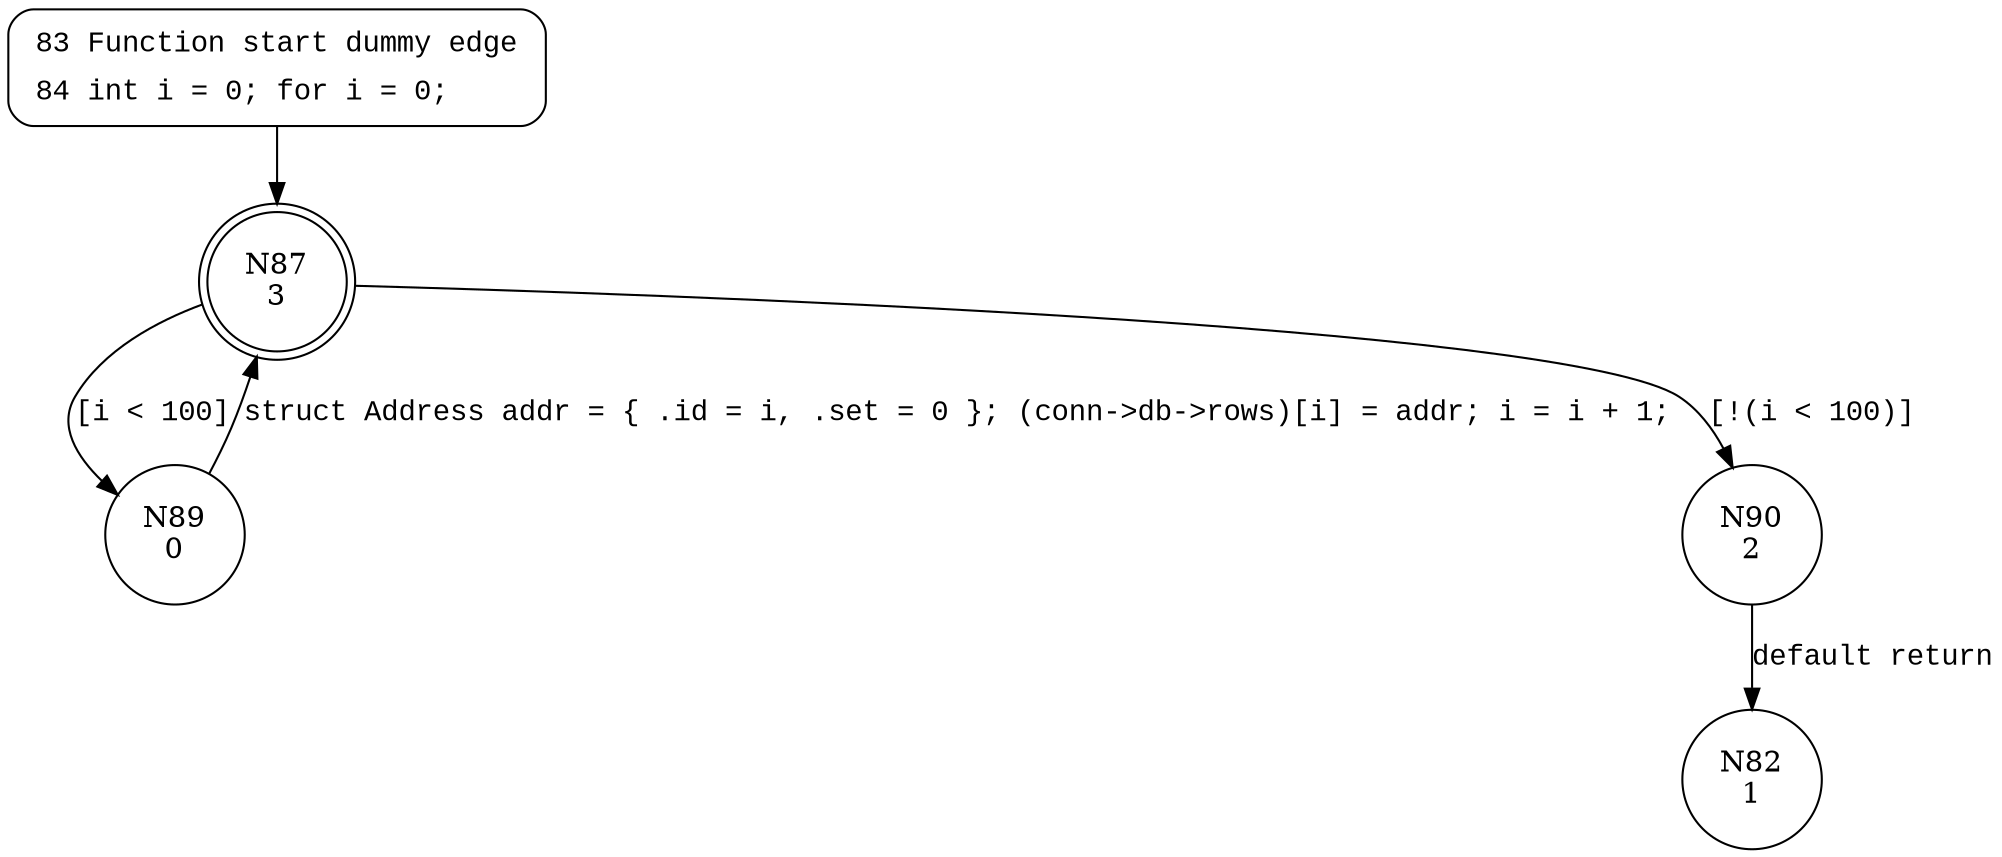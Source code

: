 digraph Database_create {
87 [shape="doublecircle" label="N87\n3"]
89 [shape="circle" label="N89\n0"]
90 [shape="circle" label="N90\n2"]
82 [shape="circle" label="N82\n1"]
83 [style="filled,bold" penwidth="1" fillcolor="white" fontname="Courier New" shape="Mrecord" label=<<table border="0" cellborder="0" cellpadding="3" bgcolor="white"><tr><td align="right">83</td><td align="left">Function start dummy edge</td></tr><tr><td align="right">84</td><td align="left">int i = 0; for i = 0;</td></tr></table>>]
83 -> 87[label=""]
87 -> 89 [label="[i < 100]" fontname="Courier New"]
87 -> 90 [label="[!(i < 100)]" fontname="Courier New"]
89 -> 87 [label="struct Address addr = { .id = i, .set = 0 }; (conn->db->rows)[i] = addr; i = i + 1;" fontname="Courier New"]
90 -> 82 [label="default return" fontname="Courier New"]
}